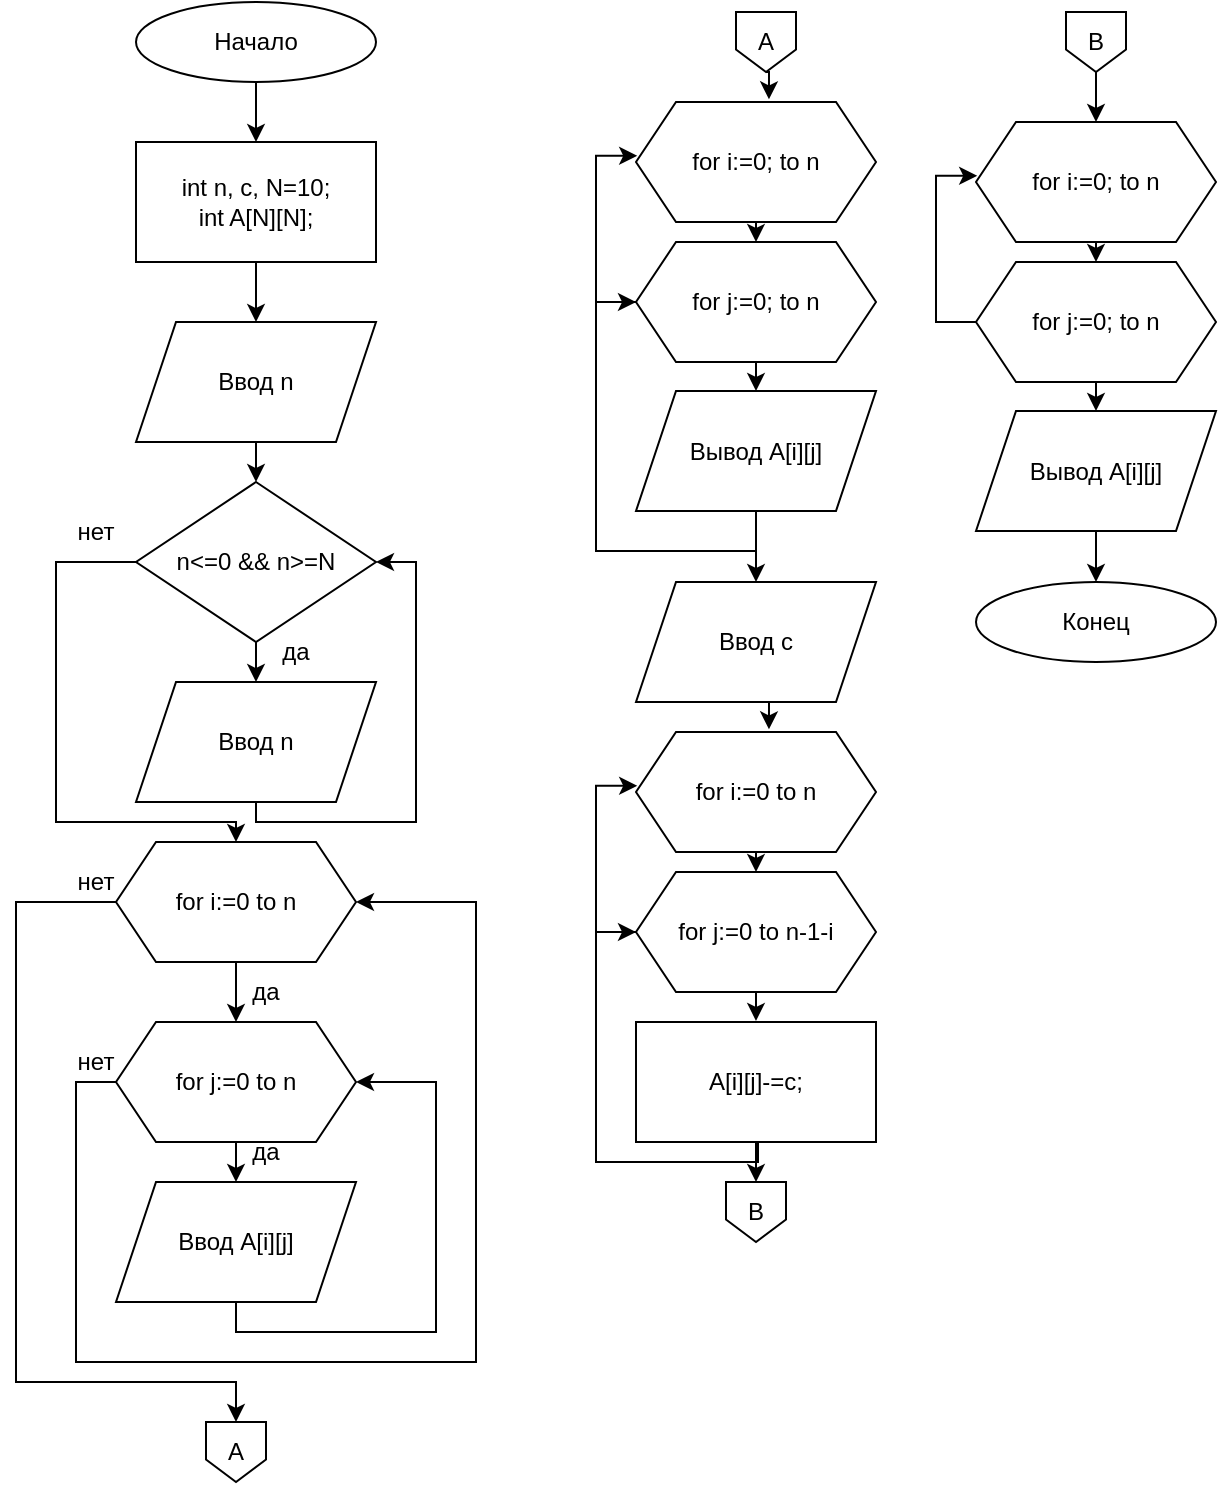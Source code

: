 <mxfile version="21.3.8" type="github">
  <diagram id="C5RBs43oDa-KdzZeNtuy" name="Page-1">
    <mxGraphModel dx="952" dy="528" grid="1" gridSize="10" guides="1" tooltips="1" connect="1" arrows="1" fold="1" page="1" pageScale="1" pageWidth="827" pageHeight="1169" math="0" shadow="0">
      <root>
        <mxCell id="WIyWlLk6GJQsqaUBKTNV-0" />
        <mxCell id="WIyWlLk6GJQsqaUBKTNV-1" parent="WIyWlLk6GJQsqaUBKTNV-0" />
        <mxCell id="OMOyGlyV_K3_ukJA3dGh-2" style="edgeStyle=orthogonalEdgeStyle;rounded=0;orthogonalLoop=1;jettySize=auto;html=1;exitX=0.5;exitY=1;exitDx=0;exitDy=0;entryX=0.5;entryY=0;entryDx=0;entryDy=0;" parent="WIyWlLk6GJQsqaUBKTNV-1" source="OMOyGlyV_K3_ukJA3dGh-0" target="OMOyGlyV_K3_ukJA3dGh-1" edge="1">
          <mxGeometry relative="1" as="geometry" />
        </mxCell>
        <mxCell id="OMOyGlyV_K3_ukJA3dGh-0" value="Начало" style="ellipse;whiteSpace=wrap;html=1;" parent="WIyWlLk6GJQsqaUBKTNV-1" vertex="1">
          <mxGeometry x="310" y="40" width="120" height="40" as="geometry" />
        </mxCell>
        <mxCell id="OMOyGlyV_K3_ukJA3dGh-6" style="edgeStyle=orthogonalEdgeStyle;rounded=0;orthogonalLoop=1;jettySize=auto;html=1;exitX=0.5;exitY=1;exitDx=0;exitDy=0;entryX=0.5;entryY=0;entryDx=0;entryDy=0;" parent="WIyWlLk6GJQsqaUBKTNV-1" source="OMOyGlyV_K3_ukJA3dGh-1" target="OMOyGlyV_K3_ukJA3dGh-3" edge="1">
          <mxGeometry relative="1" as="geometry" />
        </mxCell>
        <mxCell id="OMOyGlyV_K3_ukJA3dGh-1" value="int n, c, N=10;&lt;br&gt;int A[N][N];" style="rounded=0;whiteSpace=wrap;html=1;" parent="WIyWlLk6GJQsqaUBKTNV-1" vertex="1">
          <mxGeometry x="310" y="110" width="120" height="60" as="geometry" />
        </mxCell>
        <mxCell id="OMOyGlyV_K3_ukJA3dGh-7" style="edgeStyle=orthogonalEdgeStyle;rounded=0;orthogonalLoop=1;jettySize=auto;html=1;exitX=0.5;exitY=1;exitDx=0;exitDy=0;entryX=0.5;entryY=0;entryDx=0;entryDy=0;" parent="WIyWlLk6GJQsqaUBKTNV-1" source="OMOyGlyV_K3_ukJA3dGh-3" target="OMOyGlyV_K3_ukJA3dGh-4" edge="1">
          <mxGeometry relative="1" as="geometry" />
        </mxCell>
        <mxCell id="OMOyGlyV_K3_ukJA3dGh-3" value="Ввод n" style="shape=parallelogram;perimeter=parallelogramPerimeter;whiteSpace=wrap;html=1;fixedSize=1;" parent="WIyWlLk6GJQsqaUBKTNV-1" vertex="1">
          <mxGeometry x="310" y="200" width="120" height="60" as="geometry" />
        </mxCell>
        <mxCell id="OMOyGlyV_K3_ukJA3dGh-5" style="edgeStyle=orthogonalEdgeStyle;rounded=0;orthogonalLoop=1;jettySize=auto;html=1;exitX=0;exitY=0.5;exitDx=0;exitDy=0;entryX=0.5;entryY=0;entryDx=0;entryDy=0;" parent="WIyWlLk6GJQsqaUBKTNV-1" source="OMOyGlyV_K3_ukJA3dGh-4" edge="1" target="OMOyGlyV_K3_ukJA3dGh-27">
          <mxGeometry relative="1" as="geometry">
            <mxPoint x="360" y="450" as="targetPoint" />
            <Array as="points">
              <mxPoint x="270" y="320" />
              <mxPoint x="270" y="450" />
              <mxPoint x="360" y="450" />
            </Array>
          </mxGeometry>
        </mxCell>
        <mxCell id="OMOyGlyV_K3_ukJA3dGh-11" style="edgeStyle=orthogonalEdgeStyle;rounded=0;orthogonalLoop=1;jettySize=auto;html=1;exitX=0.5;exitY=1;exitDx=0;exitDy=0;" parent="WIyWlLk6GJQsqaUBKTNV-1" source="OMOyGlyV_K3_ukJA3dGh-4" edge="1">
          <mxGeometry relative="1" as="geometry">
            <mxPoint x="370" y="380" as="targetPoint" />
          </mxGeometry>
        </mxCell>
        <mxCell id="OMOyGlyV_K3_ukJA3dGh-4" value="n&amp;lt;=0 &amp;amp;&amp;amp; n&amp;gt;=N" style="rhombus;whiteSpace=wrap;html=1;" parent="WIyWlLk6GJQsqaUBKTNV-1" vertex="1">
          <mxGeometry x="310" y="280" width="120" height="80" as="geometry" />
        </mxCell>
        <mxCell id="OMOyGlyV_K3_ukJA3dGh-8" value="нет" style="text;html=1;strokeColor=none;fillColor=none;align=center;verticalAlign=middle;whiteSpace=wrap;rounded=0;" parent="WIyWlLk6GJQsqaUBKTNV-1" vertex="1">
          <mxGeometry x="260" y="290" width="60" height="30" as="geometry" />
        </mxCell>
        <mxCell id="OMOyGlyV_K3_ukJA3dGh-12" value="да" style="text;html=1;strokeColor=none;fillColor=none;align=center;verticalAlign=middle;whiteSpace=wrap;rounded=0;" parent="WIyWlLk6GJQsqaUBKTNV-1" vertex="1">
          <mxGeometry x="360" y="350" width="60" height="30" as="geometry" />
        </mxCell>
        <mxCell id="OMOyGlyV_K3_ukJA3dGh-16" value="Ввод с" style="shape=parallelogram;perimeter=parallelogramPerimeter;whiteSpace=wrap;html=1;fixedSize=1;" parent="WIyWlLk6GJQsqaUBKTNV-1" vertex="1">
          <mxGeometry x="560" y="330" width="120" height="60" as="geometry" />
        </mxCell>
        <mxCell id="OMOyGlyV_K3_ukJA3dGh-26" style="edgeStyle=orthogonalEdgeStyle;rounded=0;orthogonalLoop=1;jettySize=auto;html=1;exitX=0.5;exitY=1;exitDx=0;exitDy=0;entryX=0.5;entryY=0;entryDx=0;entryDy=0;" parent="WIyWlLk6GJQsqaUBKTNV-1" source="OMOyGlyV_K3_ukJA3dGh-27" target="OMOyGlyV_K3_ukJA3dGh-29" edge="1">
          <mxGeometry relative="1" as="geometry" />
        </mxCell>
        <mxCell id="3DohWWxiEsB_aRsE4csC-4" style="edgeStyle=orthogonalEdgeStyle;rounded=0;orthogonalLoop=1;jettySize=auto;html=1;exitX=0;exitY=0.5;exitDx=0;exitDy=0;" edge="1" parent="WIyWlLk6GJQsqaUBKTNV-1" source="OMOyGlyV_K3_ukJA3dGh-27" target="KbnQppn9xIRoAC_KXlsC-0">
          <mxGeometry relative="1" as="geometry">
            <Array as="points">
              <mxPoint x="250" y="490" />
              <mxPoint x="250" y="730" />
              <mxPoint x="360" y="730" />
            </Array>
          </mxGeometry>
        </mxCell>
        <mxCell id="OMOyGlyV_K3_ukJA3dGh-27" value="for i:=0 to n" style="shape=hexagon;perimeter=hexagonPerimeter2;whiteSpace=wrap;html=1;fixedSize=1;" parent="WIyWlLk6GJQsqaUBKTNV-1" vertex="1">
          <mxGeometry x="300" y="460" width="120" height="60" as="geometry" />
        </mxCell>
        <mxCell id="OMOyGlyV_K3_ukJA3dGh-28" style="edgeStyle=orthogonalEdgeStyle;rounded=0;orthogonalLoop=1;jettySize=auto;html=1;exitX=0.5;exitY=1;exitDx=0;exitDy=0;entryX=0.5;entryY=0;entryDx=0;entryDy=0;" parent="WIyWlLk6GJQsqaUBKTNV-1" source="OMOyGlyV_K3_ukJA3dGh-29" target="OMOyGlyV_K3_ukJA3dGh-32" edge="1">
          <mxGeometry relative="1" as="geometry" />
        </mxCell>
        <mxCell id="3DohWWxiEsB_aRsE4csC-9" style="edgeStyle=orthogonalEdgeStyle;rounded=0;orthogonalLoop=1;jettySize=auto;html=1;exitX=0;exitY=0.5;exitDx=0;exitDy=0;entryX=1;entryY=0.5;entryDx=0;entryDy=0;" edge="1" parent="WIyWlLk6GJQsqaUBKTNV-1" source="OMOyGlyV_K3_ukJA3dGh-29" target="OMOyGlyV_K3_ukJA3dGh-27">
          <mxGeometry relative="1" as="geometry">
            <Array as="points">
              <mxPoint x="280" y="580" />
              <mxPoint x="280" y="720" />
              <mxPoint x="480" y="720" />
              <mxPoint x="480" y="490" />
            </Array>
          </mxGeometry>
        </mxCell>
        <mxCell id="OMOyGlyV_K3_ukJA3dGh-29" value="for j:=0 to n" style="shape=hexagon;perimeter=hexagonPerimeter2;whiteSpace=wrap;html=1;fixedSize=1;" parent="WIyWlLk6GJQsqaUBKTNV-1" vertex="1">
          <mxGeometry x="300" y="550" width="120" height="60" as="geometry" />
        </mxCell>
        <mxCell id="OMOyGlyV_K3_ukJA3dGh-30" style="edgeStyle=orthogonalEdgeStyle;rounded=0;orthogonalLoop=1;jettySize=auto;html=1;exitX=0.5;exitY=1;exitDx=0;exitDy=0;entryX=1;entryY=0.5;entryDx=0;entryDy=0;" parent="WIyWlLk6GJQsqaUBKTNV-1" source="OMOyGlyV_K3_ukJA3dGh-32" target="OMOyGlyV_K3_ukJA3dGh-29" edge="1">
          <mxGeometry relative="1" as="geometry">
            <mxPoint x="260" y="615" as="targetPoint" />
            <Array as="points">
              <mxPoint x="360" y="705" />
              <mxPoint x="460" y="705" />
              <mxPoint x="460" y="580" />
            </Array>
          </mxGeometry>
        </mxCell>
        <mxCell id="OMOyGlyV_K3_ukJA3dGh-32" value="Ввод A[i][j]" style="shape=parallelogram;perimeter=parallelogramPerimeter;whiteSpace=wrap;html=1;fixedSize=1;" parent="WIyWlLk6GJQsqaUBKTNV-1" vertex="1">
          <mxGeometry x="300" y="630" width="120" height="60" as="geometry" />
        </mxCell>
        <mxCell id="OMOyGlyV_K3_ukJA3dGh-47" style="edgeStyle=orthogonalEdgeStyle;rounded=0;orthogonalLoop=1;jettySize=auto;html=1;exitX=0.5;exitY=1;exitDx=0;exitDy=0;entryX=0.554;entryY=-0.022;entryDx=0;entryDy=0;entryPerimeter=0;" parent="WIyWlLk6GJQsqaUBKTNV-1" target="OMOyGlyV_K3_ukJA3dGh-39" edge="1">
          <mxGeometry relative="1" as="geometry">
            <mxPoint x="625" y="75" as="sourcePoint" />
          </mxGeometry>
        </mxCell>
        <mxCell id="OMOyGlyV_K3_ukJA3dGh-38" style="edgeStyle=orthogonalEdgeStyle;rounded=0;orthogonalLoop=1;jettySize=auto;html=1;exitX=0.5;exitY=1;exitDx=0;exitDy=0;entryX=0.5;entryY=0;entryDx=0;entryDy=0;" parent="WIyWlLk6GJQsqaUBKTNV-1" source="OMOyGlyV_K3_ukJA3dGh-39" target="OMOyGlyV_K3_ukJA3dGh-42" edge="1">
          <mxGeometry relative="1" as="geometry" />
        </mxCell>
        <mxCell id="OMOyGlyV_K3_ukJA3dGh-39" value="for i:=0; to n" style="shape=hexagon;perimeter=hexagonPerimeter2;whiteSpace=wrap;html=1;fixedSize=1;" parent="WIyWlLk6GJQsqaUBKTNV-1" vertex="1">
          <mxGeometry x="560" y="90" width="120" height="60" as="geometry" />
        </mxCell>
        <mxCell id="OMOyGlyV_K3_ukJA3dGh-40" style="edgeStyle=orthogonalEdgeStyle;rounded=0;orthogonalLoop=1;jettySize=auto;html=1;exitX=0.5;exitY=1;exitDx=0;exitDy=0;entryX=0.5;entryY=0;entryDx=0;entryDy=0;" parent="WIyWlLk6GJQsqaUBKTNV-1" source="OMOyGlyV_K3_ukJA3dGh-42" target="OMOyGlyV_K3_ukJA3dGh-45" edge="1">
          <mxGeometry relative="1" as="geometry" />
        </mxCell>
        <mxCell id="OMOyGlyV_K3_ukJA3dGh-41" style="edgeStyle=orthogonalEdgeStyle;rounded=0;orthogonalLoop=1;jettySize=auto;html=1;exitX=0;exitY=0.5;exitDx=0;exitDy=0;entryX=0.005;entryY=0.448;entryDx=0;entryDy=0;entryPerimeter=0;" parent="WIyWlLk6GJQsqaUBKTNV-1" source="OMOyGlyV_K3_ukJA3dGh-42" target="OMOyGlyV_K3_ukJA3dGh-39" edge="1">
          <mxGeometry relative="1" as="geometry" />
        </mxCell>
        <mxCell id="OMOyGlyV_K3_ukJA3dGh-42" value="for j:=0; to n" style="shape=hexagon;perimeter=hexagonPerimeter2;whiteSpace=wrap;html=1;fixedSize=1;" parent="WIyWlLk6GJQsqaUBKTNV-1" vertex="1">
          <mxGeometry x="560" y="160" width="120" height="60" as="geometry" />
        </mxCell>
        <mxCell id="OMOyGlyV_K3_ukJA3dGh-43" style="edgeStyle=orthogonalEdgeStyle;rounded=0;orthogonalLoop=1;jettySize=auto;html=1;exitX=0.5;exitY=1;exitDx=0;exitDy=0;entryX=0;entryY=0.5;entryDx=0;entryDy=0;" parent="WIyWlLk6GJQsqaUBKTNV-1" source="OMOyGlyV_K3_ukJA3dGh-45" target="OMOyGlyV_K3_ukJA3dGh-42" edge="1">
          <mxGeometry relative="1" as="geometry" />
        </mxCell>
        <mxCell id="OMOyGlyV_K3_ukJA3dGh-44" style="edgeStyle=orthogonalEdgeStyle;rounded=0;orthogonalLoop=1;jettySize=auto;html=1;exitX=0.5;exitY=1;exitDx=0;exitDy=0;entryX=0.5;entryY=0;entryDx=0;entryDy=0;" parent="WIyWlLk6GJQsqaUBKTNV-1" source="OMOyGlyV_K3_ukJA3dGh-45" edge="1">
          <mxGeometry relative="1" as="geometry">
            <mxPoint x="620" y="330" as="targetPoint" />
          </mxGeometry>
        </mxCell>
        <mxCell id="OMOyGlyV_K3_ukJA3dGh-45" value="Вывод A[i][j]" style="shape=parallelogram;perimeter=parallelogramPerimeter;whiteSpace=wrap;html=1;fixedSize=1;" parent="WIyWlLk6GJQsqaUBKTNV-1" vertex="1">
          <mxGeometry x="560" y="234.5" width="120" height="60" as="geometry" />
        </mxCell>
        <mxCell id="OMOyGlyV_K3_ukJA3dGh-48" style="edgeStyle=orthogonalEdgeStyle;rounded=0;orthogonalLoop=1;jettySize=auto;html=1;exitX=0.5;exitY=1;exitDx=0;exitDy=0;entryX=0.554;entryY=-0.022;entryDx=0;entryDy=0;entryPerimeter=0;" parent="WIyWlLk6GJQsqaUBKTNV-1" target="OMOyGlyV_K3_ukJA3dGh-50" edge="1">
          <mxGeometry relative="1" as="geometry">
            <mxPoint x="625" y="390" as="sourcePoint" />
          </mxGeometry>
        </mxCell>
        <mxCell id="OMOyGlyV_K3_ukJA3dGh-49" style="edgeStyle=orthogonalEdgeStyle;rounded=0;orthogonalLoop=1;jettySize=auto;html=1;exitX=0.5;exitY=1;exitDx=0;exitDy=0;entryX=0.5;entryY=0;entryDx=0;entryDy=0;" parent="WIyWlLk6GJQsqaUBKTNV-1" source="OMOyGlyV_K3_ukJA3dGh-50" target="OMOyGlyV_K3_ukJA3dGh-53" edge="1">
          <mxGeometry relative="1" as="geometry" />
        </mxCell>
        <mxCell id="OMOyGlyV_K3_ukJA3dGh-50" value="for i:=0 to n" style="shape=hexagon;perimeter=hexagonPerimeter2;whiteSpace=wrap;html=1;fixedSize=1;" parent="WIyWlLk6GJQsqaUBKTNV-1" vertex="1">
          <mxGeometry x="560" y="405" width="120" height="60" as="geometry" />
        </mxCell>
        <mxCell id="OMOyGlyV_K3_ukJA3dGh-51" style="edgeStyle=orthogonalEdgeStyle;rounded=0;orthogonalLoop=1;jettySize=auto;html=1;exitX=0.5;exitY=1;exitDx=0;exitDy=0;entryX=0.5;entryY=0;entryDx=0;entryDy=0;" parent="WIyWlLk6GJQsqaUBKTNV-1" source="OMOyGlyV_K3_ukJA3dGh-53" edge="1">
          <mxGeometry relative="1" as="geometry">
            <mxPoint x="620" y="549.5" as="targetPoint" />
          </mxGeometry>
        </mxCell>
        <mxCell id="OMOyGlyV_K3_ukJA3dGh-52" style="edgeStyle=orthogonalEdgeStyle;rounded=0;orthogonalLoop=1;jettySize=auto;html=1;exitX=0;exitY=0.5;exitDx=0;exitDy=0;entryX=0.005;entryY=0.448;entryDx=0;entryDy=0;entryPerimeter=0;" parent="WIyWlLk6GJQsqaUBKTNV-1" source="OMOyGlyV_K3_ukJA3dGh-53" target="OMOyGlyV_K3_ukJA3dGh-50" edge="1">
          <mxGeometry relative="1" as="geometry" />
        </mxCell>
        <mxCell id="OMOyGlyV_K3_ukJA3dGh-53" value="for j:=0 to n-1-i" style="shape=hexagon;perimeter=hexagonPerimeter2;whiteSpace=wrap;html=1;fixedSize=1;" parent="WIyWlLk6GJQsqaUBKTNV-1" vertex="1">
          <mxGeometry x="560" y="475" width="120" height="60" as="geometry" />
        </mxCell>
        <mxCell id="OMOyGlyV_K3_ukJA3dGh-54" style="edgeStyle=orthogonalEdgeStyle;rounded=0;orthogonalLoop=1;jettySize=auto;html=1;exitX=0.5;exitY=1;exitDx=0;exitDy=0;entryX=0;entryY=0.5;entryDx=0;entryDy=0;" parent="WIyWlLk6GJQsqaUBKTNV-1" target="OMOyGlyV_K3_ukJA3dGh-53" edge="1">
          <mxGeometry relative="1" as="geometry">
            <mxPoint x="620" y="609.5" as="sourcePoint" />
            <Array as="points">
              <mxPoint x="621" y="610" />
              <mxPoint x="621" y="620" />
              <mxPoint x="540" y="620" />
              <mxPoint x="540" y="505" />
            </Array>
          </mxGeometry>
        </mxCell>
        <mxCell id="OMOyGlyV_K3_ukJA3dGh-58" style="edgeStyle=orthogonalEdgeStyle;rounded=0;orthogonalLoop=1;jettySize=auto;html=1;exitX=0.5;exitY=1;exitDx=0;exitDy=0;entryX=0.5;entryY=0;entryDx=0;entryDy=0;" parent="WIyWlLk6GJQsqaUBKTNV-1" source="OMOyGlyV_K3_ukJA3dGh-56" edge="1">
          <mxGeometry relative="1" as="geometry">
            <mxPoint x="620" y="630" as="targetPoint" />
          </mxGeometry>
        </mxCell>
        <mxCell id="OMOyGlyV_K3_ukJA3dGh-56" value="A[i][j]-=c;" style="rounded=0;whiteSpace=wrap;html=1;" parent="WIyWlLk6GJQsqaUBKTNV-1" vertex="1">
          <mxGeometry x="560" y="550" width="120" height="60" as="geometry" />
        </mxCell>
        <mxCell id="OMOyGlyV_K3_ukJA3dGh-66" style="edgeStyle=orthogonalEdgeStyle;rounded=0;orthogonalLoop=1;jettySize=auto;html=1;exitX=0.5;exitY=1;exitDx=0;exitDy=0;entryX=0.5;entryY=0;entryDx=0;entryDy=0;" parent="WIyWlLk6GJQsqaUBKTNV-1" target="OMOyGlyV_K3_ukJA3dGh-61" edge="1">
          <mxGeometry relative="1" as="geometry">
            <mxPoint x="790" y="75" as="sourcePoint" />
          </mxGeometry>
        </mxCell>
        <mxCell id="OMOyGlyV_K3_ukJA3dGh-60" style="edgeStyle=orthogonalEdgeStyle;rounded=0;orthogonalLoop=1;jettySize=auto;html=1;exitX=0.5;exitY=1;exitDx=0;exitDy=0;entryX=0.5;entryY=0;entryDx=0;entryDy=0;" parent="WIyWlLk6GJQsqaUBKTNV-1" source="OMOyGlyV_K3_ukJA3dGh-61" target="OMOyGlyV_K3_ukJA3dGh-64" edge="1">
          <mxGeometry relative="1" as="geometry" />
        </mxCell>
        <mxCell id="OMOyGlyV_K3_ukJA3dGh-61" value="for i:=0; to n" style="shape=hexagon;perimeter=hexagonPerimeter2;whiteSpace=wrap;html=1;fixedSize=1;" parent="WIyWlLk6GJQsqaUBKTNV-1" vertex="1">
          <mxGeometry x="730" y="100" width="120" height="60" as="geometry" />
        </mxCell>
        <mxCell id="OMOyGlyV_K3_ukJA3dGh-62" style="edgeStyle=orthogonalEdgeStyle;rounded=0;orthogonalLoop=1;jettySize=auto;html=1;exitX=0.5;exitY=1;exitDx=0;exitDy=0;entryX=0.5;entryY=0;entryDx=0;entryDy=0;" parent="WIyWlLk6GJQsqaUBKTNV-1" source="OMOyGlyV_K3_ukJA3dGh-64" target="OMOyGlyV_K3_ukJA3dGh-65" edge="1">
          <mxGeometry relative="1" as="geometry" />
        </mxCell>
        <mxCell id="OMOyGlyV_K3_ukJA3dGh-63" style="edgeStyle=orthogonalEdgeStyle;rounded=0;orthogonalLoop=1;jettySize=auto;html=1;exitX=0;exitY=0.5;exitDx=0;exitDy=0;entryX=0.005;entryY=0.448;entryDx=0;entryDy=0;entryPerimeter=0;" parent="WIyWlLk6GJQsqaUBKTNV-1" source="OMOyGlyV_K3_ukJA3dGh-64" target="OMOyGlyV_K3_ukJA3dGh-61" edge="1">
          <mxGeometry relative="1" as="geometry" />
        </mxCell>
        <mxCell id="OMOyGlyV_K3_ukJA3dGh-64" value="for j:=0; to n" style="shape=hexagon;perimeter=hexagonPerimeter2;whiteSpace=wrap;html=1;fixedSize=1;" parent="WIyWlLk6GJQsqaUBKTNV-1" vertex="1">
          <mxGeometry x="730" y="170" width="120" height="60" as="geometry" />
        </mxCell>
        <mxCell id="OMOyGlyV_K3_ukJA3dGh-68" style="edgeStyle=orthogonalEdgeStyle;rounded=0;orthogonalLoop=1;jettySize=auto;html=1;exitX=0.5;exitY=1;exitDx=0;exitDy=0;entryX=0.5;entryY=0;entryDx=0;entryDy=0;" parent="WIyWlLk6GJQsqaUBKTNV-1" source="OMOyGlyV_K3_ukJA3dGh-65" target="OMOyGlyV_K3_ukJA3dGh-67" edge="1">
          <mxGeometry relative="1" as="geometry" />
        </mxCell>
        <mxCell id="OMOyGlyV_K3_ukJA3dGh-65" value="Вывод A[i][j]" style="shape=parallelogram;perimeter=parallelogramPerimeter;whiteSpace=wrap;html=1;fixedSize=1;" parent="WIyWlLk6GJQsqaUBKTNV-1" vertex="1">
          <mxGeometry x="730" y="244.5" width="120" height="60" as="geometry" />
        </mxCell>
        <mxCell id="OMOyGlyV_K3_ukJA3dGh-67" value="Конец" style="ellipse;whiteSpace=wrap;html=1;" parent="WIyWlLk6GJQsqaUBKTNV-1" vertex="1">
          <mxGeometry x="730" y="330" width="120" height="40" as="geometry" />
        </mxCell>
        <mxCell id="KbnQppn9xIRoAC_KXlsC-0" value="А" style="shape=offPageConnector;whiteSpace=wrap;html=1;" parent="WIyWlLk6GJQsqaUBKTNV-1" vertex="1">
          <mxGeometry x="345" y="750" width="30" height="30" as="geometry" />
        </mxCell>
        <mxCell id="KbnQppn9xIRoAC_KXlsC-1" value="А" style="shape=offPageConnector;whiteSpace=wrap;html=1;" parent="WIyWlLk6GJQsqaUBKTNV-1" vertex="1">
          <mxGeometry x="610" y="45" width="30" height="30" as="geometry" />
        </mxCell>
        <mxCell id="KbnQppn9xIRoAC_KXlsC-3" value="B" style="shape=offPageConnector;whiteSpace=wrap;html=1;" parent="WIyWlLk6GJQsqaUBKTNV-1" vertex="1">
          <mxGeometry x="605" y="630" width="30" height="30" as="geometry" />
        </mxCell>
        <mxCell id="KbnQppn9xIRoAC_KXlsC-4" value="B" style="shape=offPageConnector;whiteSpace=wrap;html=1;" parent="WIyWlLk6GJQsqaUBKTNV-1" vertex="1">
          <mxGeometry x="775" y="45" width="30" height="30" as="geometry" />
        </mxCell>
        <mxCell id="3DohWWxiEsB_aRsE4csC-2" style="edgeStyle=orthogonalEdgeStyle;rounded=0;orthogonalLoop=1;jettySize=auto;html=1;exitX=0.5;exitY=1;exitDx=0;exitDy=0;entryX=1;entryY=0.5;entryDx=0;entryDy=0;" edge="1" parent="WIyWlLk6GJQsqaUBKTNV-1" source="3DohWWxiEsB_aRsE4csC-0" target="OMOyGlyV_K3_ukJA3dGh-4">
          <mxGeometry relative="1" as="geometry">
            <Array as="points">
              <mxPoint x="370" y="450" />
              <mxPoint x="450" y="450" />
              <mxPoint x="450" y="320" />
            </Array>
          </mxGeometry>
        </mxCell>
        <mxCell id="3DohWWxiEsB_aRsE4csC-0" value="Ввод n" style="shape=parallelogram;perimeter=parallelogramPerimeter;whiteSpace=wrap;html=1;fixedSize=1;" vertex="1" parent="WIyWlLk6GJQsqaUBKTNV-1">
          <mxGeometry x="310" y="380" width="120" height="60" as="geometry" />
        </mxCell>
        <mxCell id="3DohWWxiEsB_aRsE4csC-5" value="нет" style="text;html=1;strokeColor=none;fillColor=none;align=center;verticalAlign=middle;whiteSpace=wrap;rounded=0;" vertex="1" parent="WIyWlLk6GJQsqaUBKTNV-1">
          <mxGeometry x="260" y="465" width="60" height="30" as="geometry" />
        </mxCell>
        <mxCell id="3DohWWxiEsB_aRsE4csC-6" value="да" style="text;html=1;strokeColor=none;fillColor=none;align=center;verticalAlign=middle;whiteSpace=wrap;rounded=0;" vertex="1" parent="WIyWlLk6GJQsqaUBKTNV-1">
          <mxGeometry x="345" y="520" width="60" height="30" as="geometry" />
        </mxCell>
        <mxCell id="3DohWWxiEsB_aRsE4csC-7" value="да" style="text;html=1;strokeColor=none;fillColor=none;align=center;verticalAlign=middle;whiteSpace=wrap;rounded=0;" vertex="1" parent="WIyWlLk6GJQsqaUBKTNV-1">
          <mxGeometry x="345" y="600" width="60" height="30" as="geometry" />
        </mxCell>
        <mxCell id="3DohWWxiEsB_aRsE4csC-10" value="нет" style="text;html=1;strokeColor=none;fillColor=none;align=center;verticalAlign=middle;whiteSpace=wrap;rounded=0;" vertex="1" parent="WIyWlLk6GJQsqaUBKTNV-1">
          <mxGeometry x="260" y="555" width="60" height="30" as="geometry" />
        </mxCell>
      </root>
    </mxGraphModel>
  </diagram>
</mxfile>
